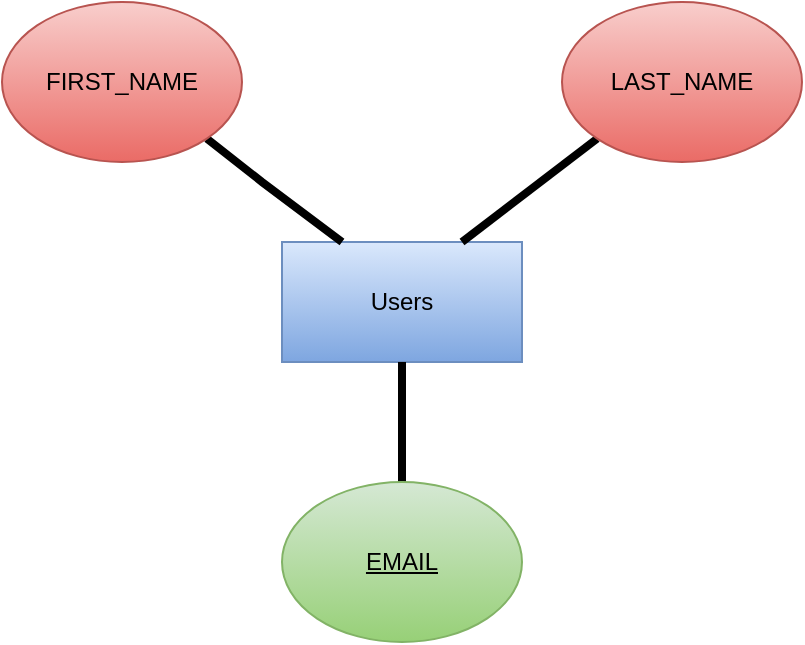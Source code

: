 <mxfile><diagram id="kaVGInrfpdh9gRv1jg1P" name="Page-1"><mxGraphModel dx="746" dy="419" grid="1" gridSize="10" guides="1" tooltips="1" connect="1" arrows="1" fold="1" page="1" pageScale="1" pageWidth="850" pageHeight="1100" background="#ffffff" math="0" shadow="0"><root><mxCell id="0"/><mxCell id="1" parent="0"/><mxCell id="2" value="&lt;font color=&quot;#000000&quot;&gt;Users&lt;/font&gt;" style="rounded=0;whiteSpace=wrap;html=1;fillColor=#dae8fc;gradientColor=#7ea6e0;strokeColor=#6c8ebf;" vertex="1" parent="1"><mxGeometry x="340" y="160" width="120" height="60" as="geometry"/></mxCell><mxCell id="6" style="edgeStyle=none;html=1;exitX=1;exitY=1;exitDx=0;exitDy=0;entryX=0.25;entryY=0;entryDx=0;entryDy=0;endArrow=none;endFill=0;strokeWidth=4;rounded=0;strokeColor=#000000;" edge="1" parent="1" source="3" target="2"><mxGeometry relative="1" as="geometry"><Array as="points"><mxPoint x="330" y="130"/></Array></mxGeometry></mxCell><mxCell id="3" value="&lt;font color=&quot;#000000&quot;&gt;FIRST_NAME&lt;/font&gt;" style="ellipse;whiteSpace=wrap;html=1;fillColor=#f8cecc;gradientColor=#ea6b66;strokeColor=#b85450;rounded=0;" vertex="1" parent="1"><mxGeometry x="200" y="40" width="120" height="80" as="geometry"/></mxCell><mxCell id="7" style="edgeStyle=none;html=1;exitX=0;exitY=1;exitDx=0;exitDy=0;entryX=0.75;entryY=0;entryDx=0;entryDy=0;endArrow=none;endFill=0;strokeWidth=4;rounded=0;strokeColor=#000000;" edge="1" parent="1" source="4" target="2"><mxGeometry relative="1" as="geometry"/></mxCell><mxCell id="4" value="&lt;font color=&quot;#000000&quot;&gt;LAST_NAME&lt;/font&gt;" style="ellipse;whiteSpace=wrap;html=1;fillColor=#f8cecc;gradientColor=#ea6b66;strokeColor=#b85450;rounded=0;" vertex="1" parent="1"><mxGeometry x="480" y="40" width="120" height="80" as="geometry"/></mxCell><mxCell id="8" style="edgeStyle=none;html=1;exitX=0.5;exitY=0;exitDx=0;exitDy=0;entryX=0.5;entryY=1;entryDx=0;entryDy=0;endArrow=none;endFill=0;strokeWidth=4;rounded=0;strokeColor=#000000;" edge="1" parent="1" source="5" target="2"><mxGeometry relative="1" as="geometry"/></mxCell><mxCell id="5" value="&lt;font style=&quot;&quot; color=&quot;#000000&quot;&gt;&lt;u&gt;EMAIL&lt;/u&gt;&lt;/font&gt;" style="ellipse;whiteSpace=wrap;html=1;fillColor=#d5e8d4;gradientColor=#97d077;strokeColor=#82b366;rounded=0;" vertex="1" parent="1"><mxGeometry x="340" y="280" width="120" height="80" as="geometry"/></mxCell></root></mxGraphModel></diagram></mxfile>